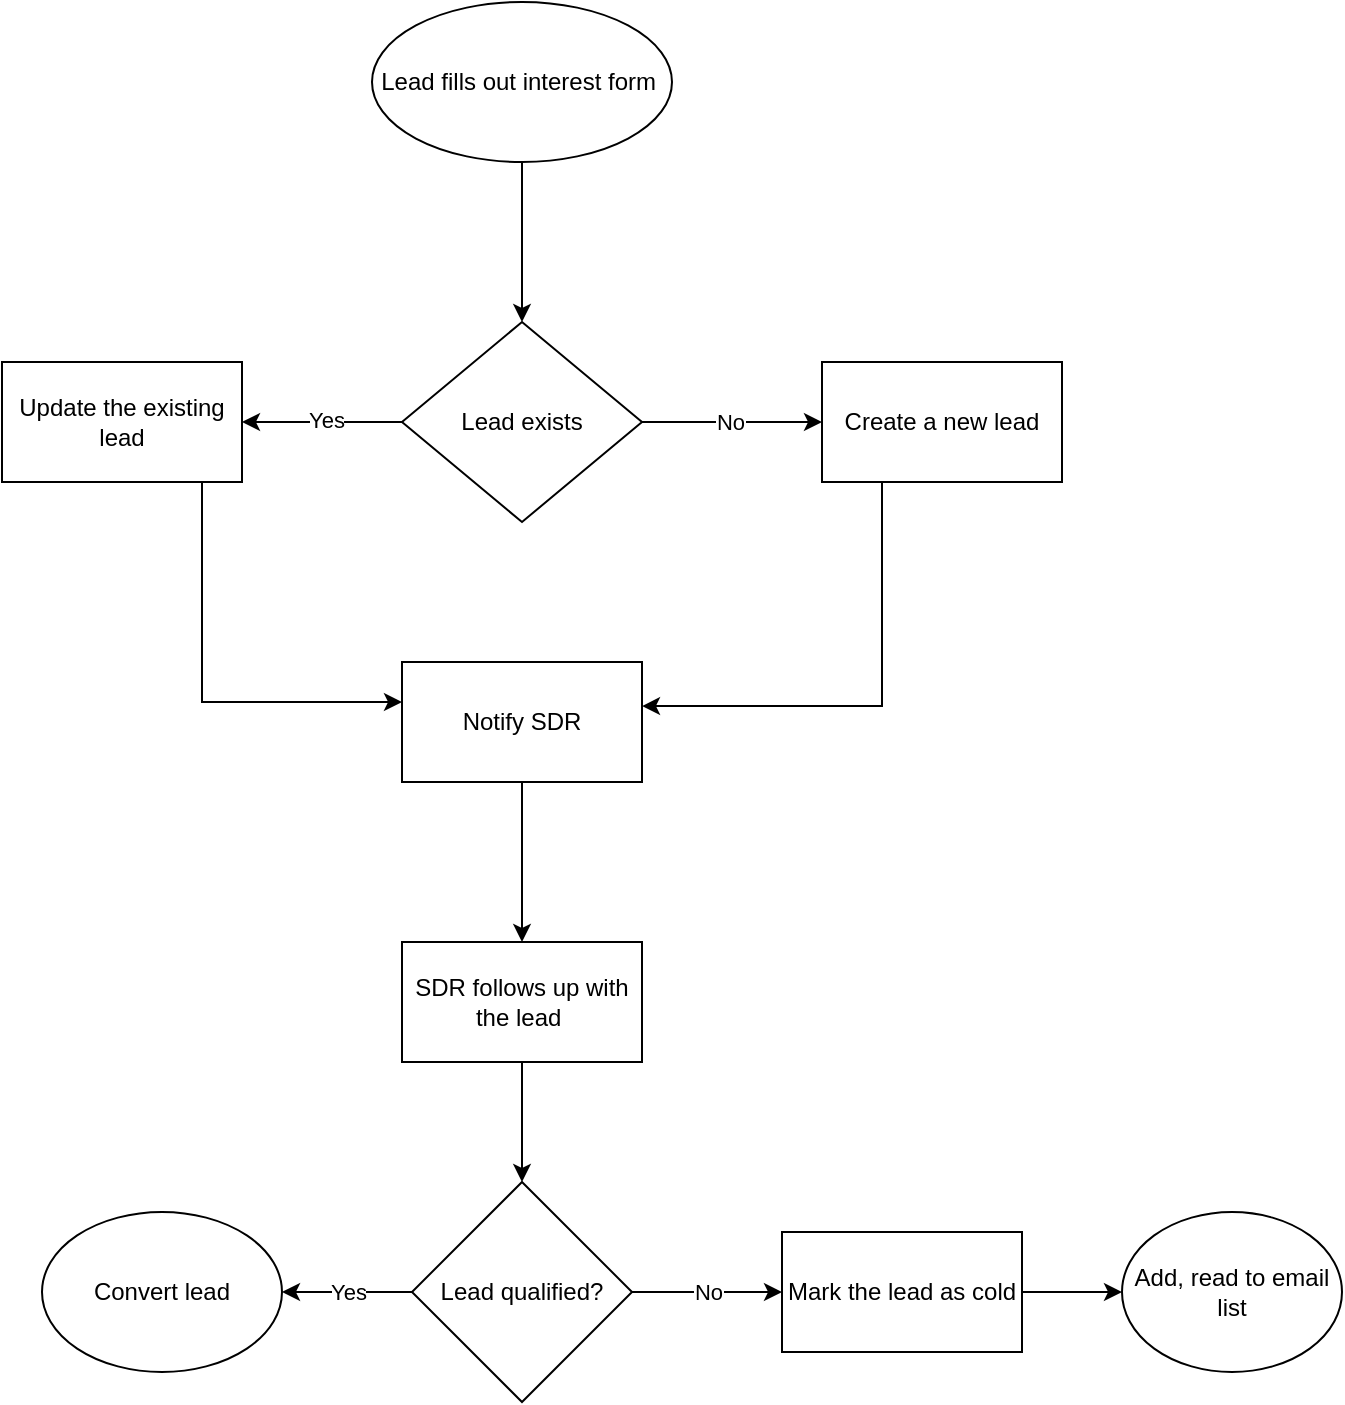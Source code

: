 <mxfile version="24.8.0">
  <diagram name="Page-1" id="GjreZuKbM5QIrN6oEiBM">
    <mxGraphModel dx="658" dy="691" grid="1" gridSize="10" guides="1" tooltips="1" connect="1" arrows="1" fold="1" page="1" pageScale="1" pageWidth="850" pageHeight="1100" math="0" shadow="0">
      <root>
        <mxCell id="0" />
        <mxCell id="1" parent="0" />
        <mxCell id="PYYnuT20OohMTXe8nKhY-3" value="" style="edgeStyle=orthogonalEdgeStyle;rounded=0;orthogonalLoop=1;jettySize=auto;html=1;" edge="1" parent="1" source="PYYnuT20OohMTXe8nKhY-1" target="PYYnuT20OohMTXe8nKhY-2">
          <mxGeometry relative="1" as="geometry" />
        </mxCell>
        <mxCell id="PYYnuT20OohMTXe8nKhY-1" value="Lead fills out interest form&amp;nbsp;" style="ellipse;whiteSpace=wrap;html=1;" vertex="1" parent="1">
          <mxGeometry x="275" y="50" width="150" height="80" as="geometry" />
        </mxCell>
        <mxCell id="PYYnuT20OohMTXe8nKhY-5" value="" style="edgeStyle=orthogonalEdgeStyle;rounded=0;orthogonalLoop=1;jettySize=auto;html=1;" edge="1" parent="1" source="PYYnuT20OohMTXe8nKhY-2" target="PYYnuT20OohMTXe8nKhY-4">
          <mxGeometry relative="1" as="geometry" />
        </mxCell>
        <mxCell id="PYYnuT20OohMTXe8nKhY-6" value="No" style="edgeLabel;html=1;align=center;verticalAlign=middle;resizable=0;points=[];" vertex="1" connectable="0" parent="PYYnuT20OohMTXe8nKhY-5">
          <mxGeometry x="-0.025" relative="1" as="geometry">
            <mxPoint as="offset" />
          </mxGeometry>
        </mxCell>
        <mxCell id="PYYnuT20OohMTXe8nKhY-8" value="" style="edgeStyle=orthogonalEdgeStyle;rounded=0;orthogonalLoop=1;jettySize=auto;html=1;" edge="1" parent="1" source="PYYnuT20OohMTXe8nKhY-2" target="PYYnuT20OohMTXe8nKhY-7">
          <mxGeometry relative="1" as="geometry" />
        </mxCell>
        <mxCell id="PYYnuT20OohMTXe8nKhY-9" value="Yes" style="edgeLabel;html=1;align=center;verticalAlign=middle;resizable=0;points=[];" vertex="1" connectable="0" parent="PYYnuT20OohMTXe8nKhY-8">
          <mxGeometry x="-0.04" y="-1" relative="1" as="geometry">
            <mxPoint as="offset" />
          </mxGeometry>
        </mxCell>
        <mxCell id="PYYnuT20OohMTXe8nKhY-2" value="Lead exists" style="rhombus;whiteSpace=wrap;html=1;" vertex="1" parent="1">
          <mxGeometry x="290" y="210" width="120" height="100" as="geometry" />
        </mxCell>
        <mxCell id="PYYnuT20OohMTXe8nKhY-4" value="Create a new lead" style="whiteSpace=wrap;html=1;" vertex="1" parent="1">
          <mxGeometry x="500" y="230" width="120" height="60" as="geometry" />
        </mxCell>
        <mxCell id="PYYnuT20OohMTXe8nKhY-11" value="" style="edgeStyle=orthogonalEdgeStyle;rounded=0;orthogonalLoop=1;jettySize=auto;html=1;" edge="1" parent="1" source="PYYnuT20OohMTXe8nKhY-7" target="PYYnuT20OohMTXe8nKhY-10">
          <mxGeometry relative="1" as="geometry">
            <Array as="points">
              <mxPoint x="190" y="400" />
            </Array>
          </mxGeometry>
        </mxCell>
        <mxCell id="PYYnuT20OohMTXe8nKhY-7" value="Update the existing lead" style="whiteSpace=wrap;html=1;" vertex="1" parent="1">
          <mxGeometry x="90" y="230" width="120" height="60" as="geometry" />
        </mxCell>
        <mxCell id="PYYnuT20OohMTXe8nKhY-14" value="" style="edgeStyle=orthogonalEdgeStyle;rounded=0;orthogonalLoop=1;jettySize=auto;html=1;" edge="1" parent="1" source="PYYnuT20OohMTXe8nKhY-10" target="PYYnuT20OohMTXe8nKhY-13">
          <mxGeometry relative="1" as="geometry" />
        </mxCell>
        <mxCell id="PYYnuT20OohMTXe8nKhY-10" value="Notify SDR" style="whiteSpace=wrap;html=1;" vertex="1" parent="1">
          <mxGeometry x="290" y="380" width="120" height="60" as="geometry" />
        </mxCell>
        <mxCell id="PYYnuT20OohMTXe8nKhY-12" style="edgeStyle=orthogonalEdgeStyle;rounded=0;orthogonalLoop=1;jettySize=auto;html=1;exitX=0.25;exitY=1;exitDx=0;exitDy=0;entryX=1;entryY=0.367;entryDx=0;entryDy=0;entryPerimeter=0;" edge="1" parent="1" source="PYYnuT20OohMTXe8nKhY-4" target="PYYnuT20OohMTXe8nKhY-10">
          <mxGeometry relative="1" as="geometry" />
        </mxCell>
        <mxCell id="PYYnuT20OohMTXe8nKhY-16" value="" style="edgeStyle=orthogonalEdgeStyle;rounded=0;orthogonalLoop=1;jettySize=auto;html=1;" edge="1" parent="1" source="PYYnuT20OohMTXe8nKhY-13" target="PYYnuT20OohMTXe8nKhY-15">
          <mxGeometry relative="1" as="geometry" />
        </mxCell>
        <mxCell id="PYYnuT20OohMTXe8nKhY-13" value="SDR follows up with the lead&amp;nbsp;" style="whiteSpace=wrap;html=1;" vertex="1" parent="1">
          <mxGeometry x="290" y="520" width="120" height="60" as="geometry" />
        </mxCell>
        <mxCell id="PYYnuT20OohMTXe8nKhY-18" value="No" style="edgeStyle=orthogonalEdgeStyle;rounded=0;orthogonalLoop=1;jettySize=auto;html=1;" edge="1" parent="1" source="PYYnuT20OohMTXe8nKhY-15" target="PYYnuT20OohMTXe8nKhY-17">
          <mxGeometry relative="1" as="geometry" />
        </mxCell>
        <mxCell id="PYYnuT20OohMTXe8nKhY-22" value="Yes" style="edgeStyle=orthogonalEdgeStyle;rounded=0;orthogonalLoop=1;jettySize=auto;html=1;" edge="1" parent="1" source="PYYnuT20OohMTXe8nKhY-15" target="PYYnuT20OohMTXe8nKhY-21">
          <mxGeometry relative="1" as="geometry" />
        </mxCell>
        <mxCell id="PYYnuT20OohMTXe8nKhY-15" value="Lead qualified?" style="rhombus;whiteSpace=wrap;html=1;" vertex="1" parent="1">
          <mxGeometry x="295" y="640" width="110" height="110" as="geometry" />
        </mxCell>
        <mxCell id="PYYnuT20OohMTXe8nKhY-20" value="" style="edgeStyle=orthogonalEdgeStyle;rounded=0;orthogonalLoop=1;jettySize=auto;html=1;" edge="1" parent="1" source="PYYnuT20OohMTXe8nKhY-17" target="PYYnuT20OohMTXe8nKhY-19">
          <mxGeometry relative="1" as="geometry" />
        </mxCell>
        <mxCell id="PYYnuT20OohMTXe8nKhY-17" value="Mark the lead as cold" style="whiteSpace=wrap;html=1;" vertex="1" parent="1">
          <mxGeometry x="480" y="665" width="120" height="60" as="geometry" />
        </mxCell>
        <mxCell id="PYYnuT20OohMTXe8nKhY-19" value="Add, read to email list" style="ellipse;whiteSpace=wrap;html=1;" vertex="1" parent="1">
          <mxGeometry x="650" y="655" width="110" height="80" as="geometry" />
        </mxCell>
        <mxCell id="PYYnuT20OohMTXe8nKhY-21" value="Convert lead" style="ellipse;whiteSpace=wrap;html=1;" vertex="1" parent="1">
          <mxGeometry x="110" y="655" width="120" height="80" as="geometry" />
        </mxCell>
      </root>
    </mxGraphModel>
  </diagram>
</mxfile>
